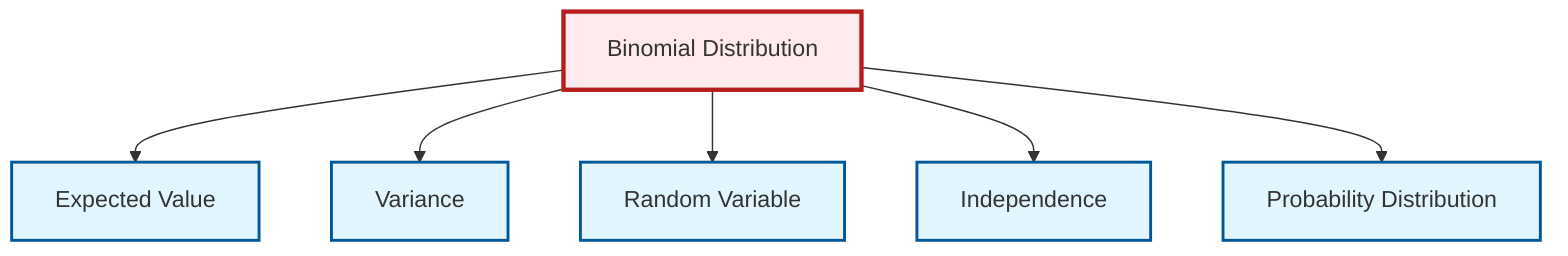 graph TD
    classDef definition fill:#e1f5fe,stroke:#01579b,stroke-width:2px
    classDef theorem fill:#f3e5f5,stroke:#4a148c,stroke-width:2px
    classDef axiom fill:#fff3e0,stroke:#e65100,stroke-width:2px
    classDef example fill:#e8f5e9,stroke:#1b5e20,stroke-width:2px
    classDef current fill:#ffebee,stroke:#b71c1c,stroke-width:3px
    def-variance["Variance"]:::definition
    def-random-variable["Random Variable"]:::definition
    def-probability-distribution["Probability Distribution"]:::definition
    def-binomial-distribution["Binomial Distribution"]:::definition
    def-independence["Independence"]:::definition
    def-expectation["Expected Value"]:::definition
    def-binomial-distribution --> def-expectation
    def-binomial-distribution --> def-variance
    def-binomial-distribution --> def-random-variable
    def-binomial-distribution --> def-independence
    def-binomial-distribution --> def-probability-distribution
    class def-binomial-distribution current